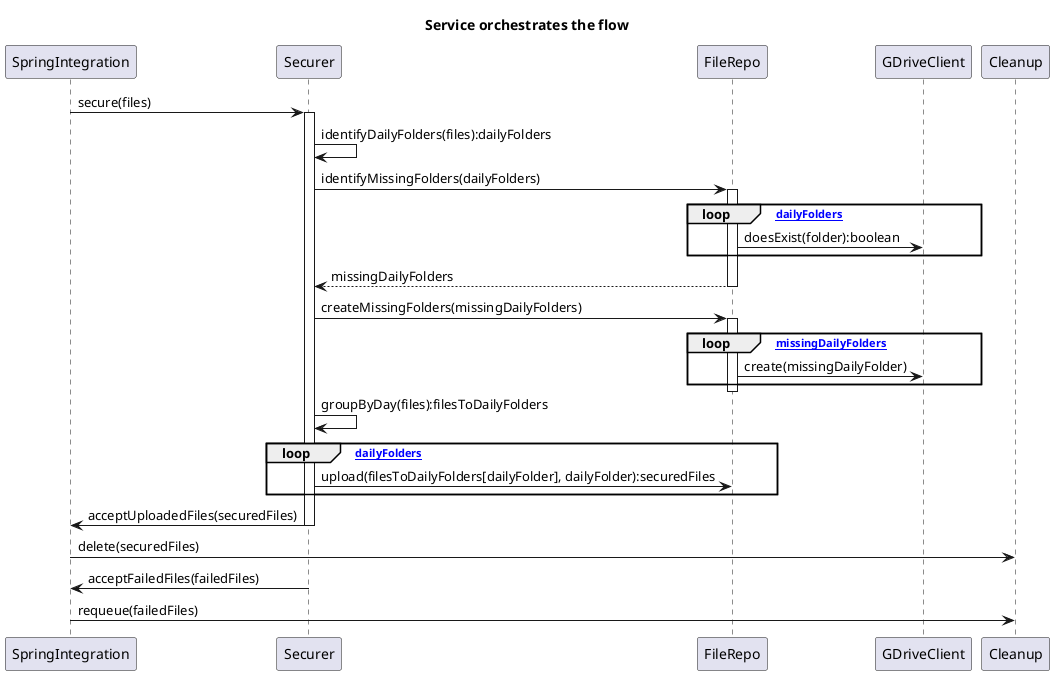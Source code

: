 @startuml

title Service orchestrates the flow

SpringIntegration -> Securer: secure(files)
activate Securer

Securer -> Securer: identifyDailyFolders(files):dailyFolders

Securer -> FileRepo: identifyMissingFolders(dailyFolders)
activate FileRepo
loop [dailyFolders]
    FileRepo -> GDriveClient: doesExist(folder):boolean
end
return missingDailyFolders

Securer -> FileRepo: createMissingFolders(missingDailyFolders)
activate FileRepo
loop [missingDailyFolders]
    FileRepo -> GDriveClient: create(missingDailyFolder)
end
deactivate

Securer -> Securer: groupByDay(files):filesToDailyFolders

loop [dailyFolders]
    Securer -> FileRepo: upload(filesToDailyFolders[dailyFolder], dailyFolder):securedFiles
end

Securer -> SpringIntegration: acceptUploadedFiles(securedFiles)
deactivate Securer

SpringIntegration -> Cleanup: delete(securedFiles)

Securer -> SpringIntegration: acceptFailedFiles(failedFiles)

SpringIntegration -> Cleanup: requeue(failedFiles)

@enduml




@startuml

title Spring Integration orchestrates the flow

participant SpringIntegration
participant RemoteLocationEnsurer
participant FileRepo

[-> RemoteLocationEnsurer: init
RemoteLocationEnsurer -> FileRepo: getAllDailyFolders():remoteDailyFolders

SpringIntegration -> Transformer: groupFilesByDays(files)
return filesByDays:Map<LocalDate, File>

SpringIntegration -> RemoteLocationEnsurer ++: ensureDailyFoldersFor(filesByDays)
    RemoteLocationEnsurer -> RemoteLocationEnsurer : ensureRemoteDailyFoldersExist(filesByDays)
        loop date in filesByDays.keys
            opt dailyFolderMissingFor(date)
                RemoteLocationEnsurer -> RemoteRepo: createFolder(dailyFolderFor(date))
            end
        end
deactivate

SpringIntegration -> Securer ++ : secure(filesByDays)
    loop date in filesByDays.keys
        alt upload ok
            Securer -> FileRepo: upload(filesByDays[date], dailyFolderFor(date)):securedFiles
            Securer -> SpringIntegration: acceptSecuredFiles(securedFiles)
            ref over SpringIntegration
                propagate secured files to
                Cleanup for deletion
            end
        else upload failed
'            Securer -> SpringIntegration: acceptFailedFiles(failedFiles)
            ref over SpringIntegration
                propagate failed files to
                the incoming channel for retry,
                incrementing retry count
                (decrementing?)
            end
        end
    end
deactivate

@enduml











@startuml
title Spring Integration orchestrates the flow

participant SpringIntegration
participant Transformer
participant DestinationPreparator
participant Securer
participant Janitor
participant FileRepo


== Cache Existing Remote Daily Folders ==

DestinationPreparator <- SpringDi ++ : init
    DestinationPreparator -> DestinationPreparator ++ : cacheExistingDailyFolders() : existingDailyFolders
        DestinationPreparator -> FileRepo : getExistingDailyFolders() : existingDailyFolders
    deactivate
deactivate

DestinationPreparator <- Scheduler ++ : cacheExistingDailyFolders() : existingDailyFolders
    DestinationPreparator -> FileRepo : getExistingDailyFolders() : existingDailyFolders
deactivate

|||

...
== Secure current batch of files ==

[-> SpringIntegration : dispatch\nnew batch of\nfiles found

SpringIntegration -> Transformer ++ : groupByDates(filesToSecure)
return datesToFiles : Map<LocalDate, File>

|||

SpringIntegration -> DestinationPreparator ++ : prepareDailyFoldersFor(datesToFiles)
    DestinationPreparator -> FileRepo : createFolders(foldersFrom(datesToFiles.keys))
return datesToFiles

SpringIntegration -> Securer ++ : secure(datesToFiles)
    loop date in datesToFiles.keys
       Securer -> FileRepo : upload(filesToDays[date], dailyFolderFor(date)):securedFiles
    end
deactivate

|||

== Rotate Remote Daily Folders ==
Janitor <- SpringDi : init(fileRepo, maxDailyFolders)
...

[-> SpringIntegration : batch of files\nfinished uploading
SpringIntegration -> Janitor ++ : rotate(existingDailyFolders)
    Janitor -> FileRepo : delete(expiredFolders)
deactivate

@enduml

@startuml

title Janitor rotating remote daily folders

participant SpringIntegrationScheduler
participant Janitor
participant FileRepo
participant SpringDi

create Janitor
SpringDi -> Janitor: new(maxDailyFoldersCount)

SpringIntegrationScheduler -> Janitor: rotateDailyFolders()

Janitor -> FileRepo: getDailyFolderCount(): dailyFolderCount

    loop while dailyFolderCount > maxDailyFoldersCount
        Janitor -> FileRepo: findOldestDailyFolder(): oldestDailyFolder
        Janitor -> FileRepo: deleteFolderWithContent(oldestDailyFolder)
    end

@enduml